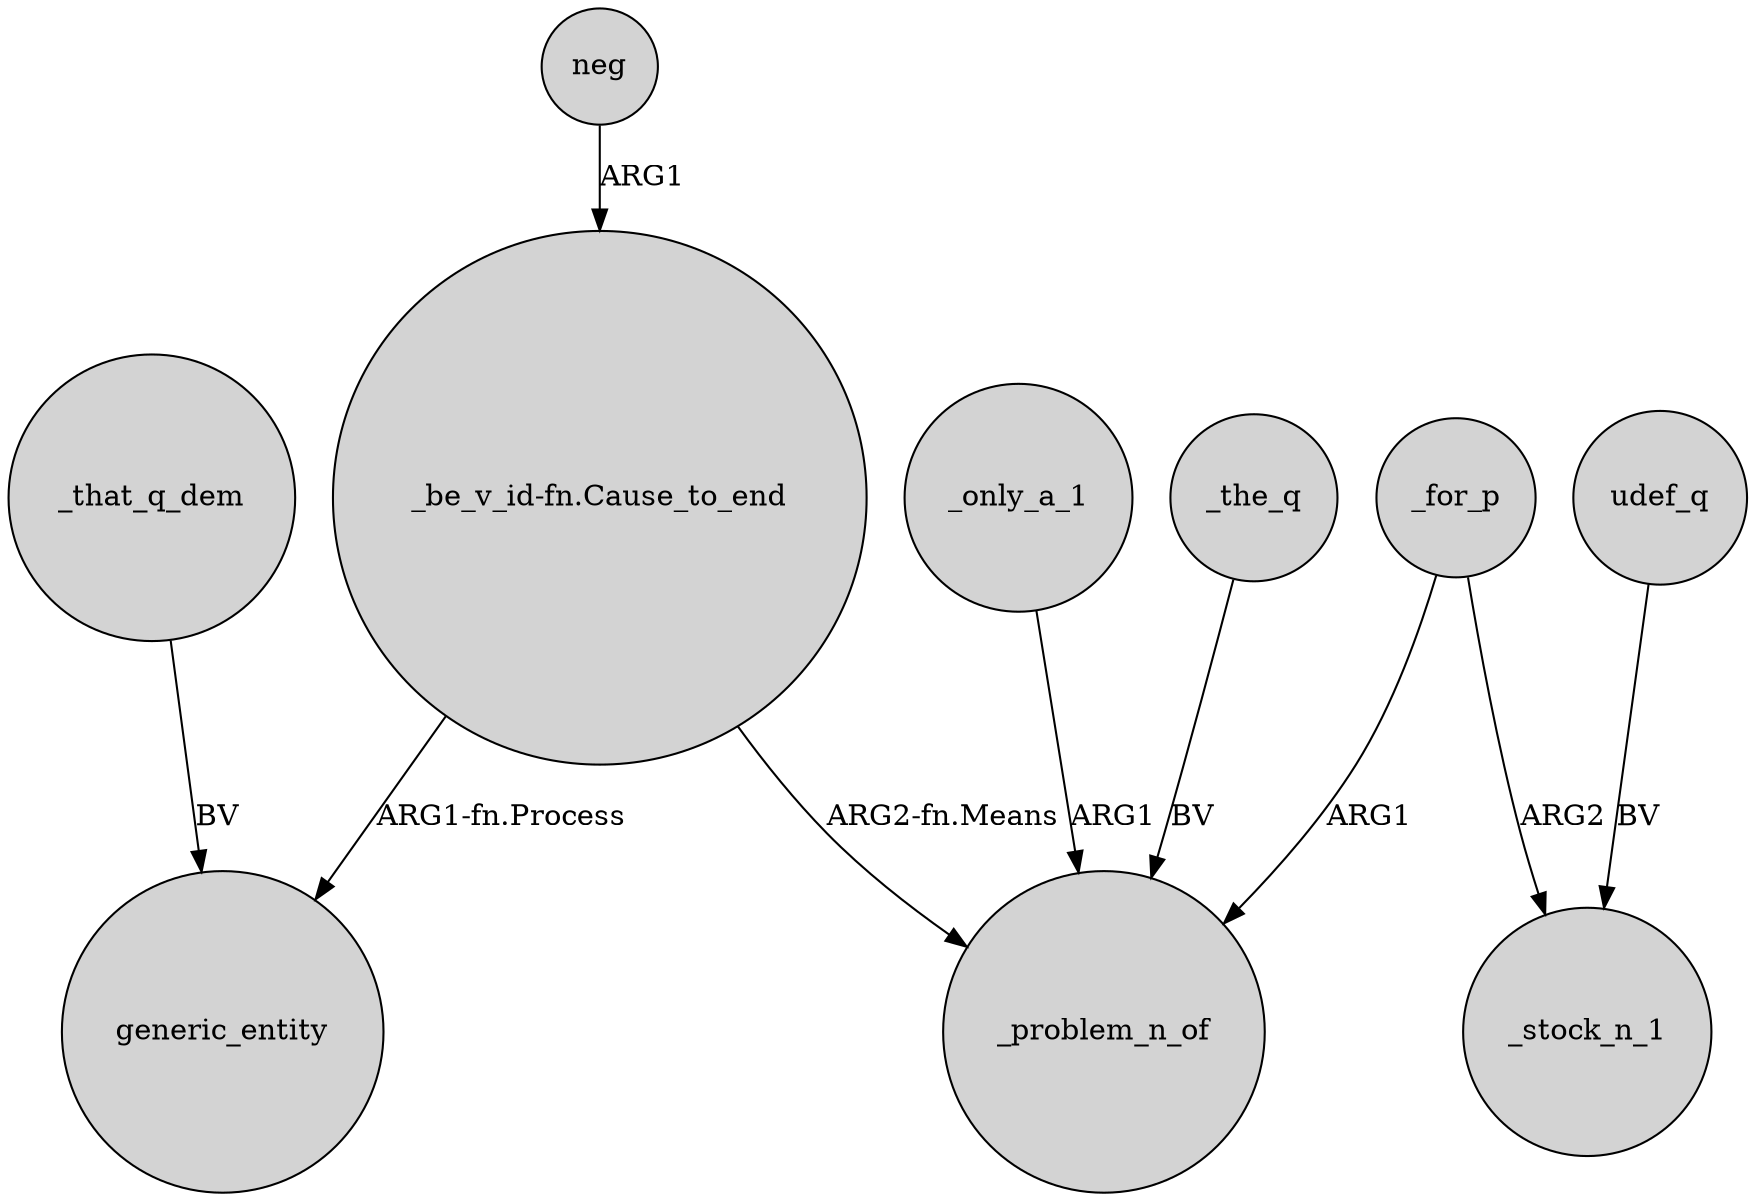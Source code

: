 digraph {
	node [shape=circle style=filled]
	"_be_v_id-fn.Cause_to_end" -> _problem_n_of [label="ARG2-fn.Means"]
	"_be_v_id-fn.Cause_to_end" -> generic_entity [label="ARG1-fn.Process"]
	_that_q_dem -> generic_entity [label=BV]
	_only_a_1 -> _problem_n_of [label=ARG1]
	_the_q -> _problem_n_of [label=BV]
	_for_p -> _problem_n_of [label=ARG1]
	neg -> "_be_v_id-fn.Cause_to_end" [label=ARG1]
	udef_q -> _stock_n_1 [label=BV]
	_for_p -> _stock_n_1 [label=ARG2]
}
